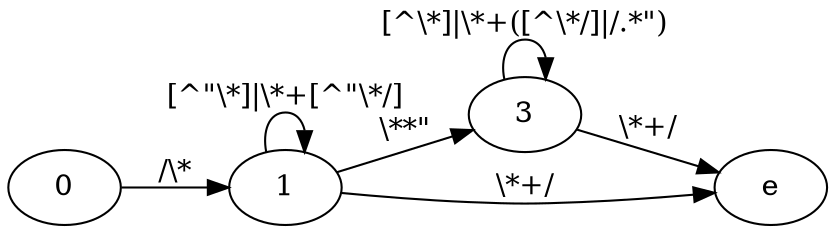 digraph dfa{
    rankdir = LR;
    0 -> 1 [label="/\\*"]
    1 -> 1 [label="\[^\"\\*\]|\\*+\[^\"\\*/\]"]
    1 -> 3 [label="\\**\""]
    1 -> e [label="\\*+/"]
    3 -> 3 [label="\[^\\*\]|\\*+(\[^\\*/\]|/.*\")"]
    3 -> e [label="\\*+/"]
}